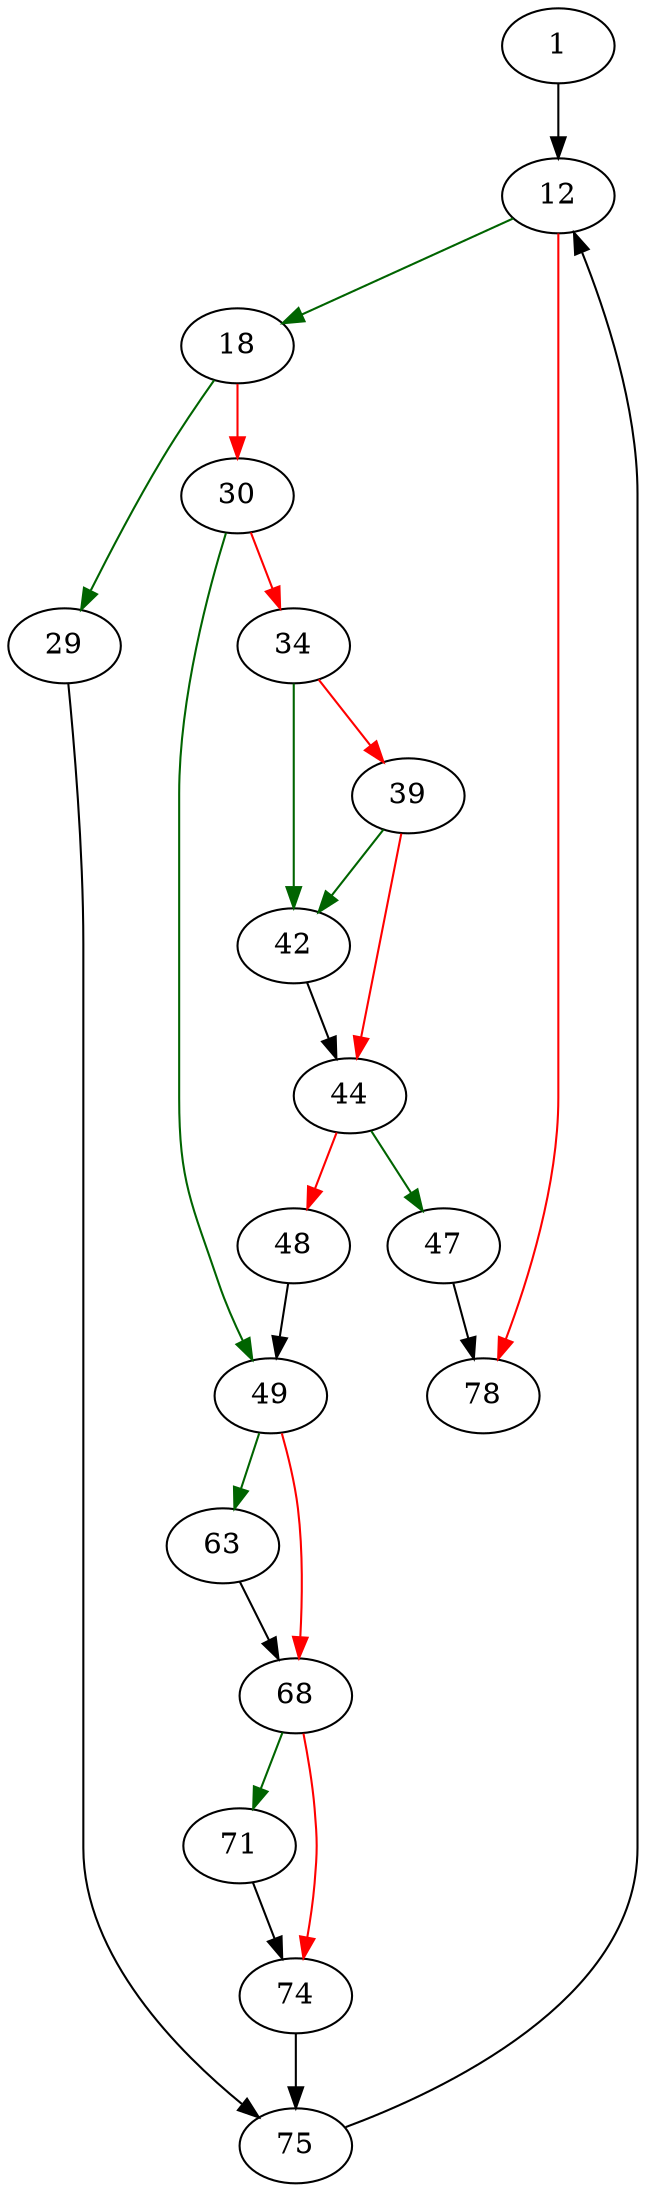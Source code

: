 strict digraph "schemaIsValid" {
	// Node definitions.
	1 [entry=true];
	12;
	18;
	78;
	29;
	30;
	75;
	49;
	34;
	42;
	39;
	44;
	47;
	48;
	63;
	68;
	71;
	74;

	// Edge definitions.
	1 -> 12;
	12 -> 18 [
		color=darkgreen
		cond=true
	];
	12 -> 78 [
		color=red
		cond=false
	];
	18 -> 29 [
		color=darkgreen
		cond=true
	];
	18 -> 30 [
		color=red
		cond=false
	];
	29 -> 75;
	30 -> 49 [
		color=darkgreen
		cond=true
	];
	30 -> 34 [
		color=red
		cond=false
	];
	75 -> 12;
	49 -> 63 [
		color=darkgreen
		cond=true
	];
	49 -> 68 [
		color=red
		cond=false
	];
	34 -> 42 [
		color=darkgreen
		cond=true
	];
	34 -> 39 [
		color=red
		cond=false
	];
	42 -> 44;
	39 -> 42 [
		color=darkgreen
		cond=true
	];
	39 -> 44 [
		color=red
		cond=false
	];
	44 -> 47 [
		color=darkgreen
		cond=true
	];
	44 -> 48 [
		color=red
		cond=false
	];
	47 -> 78;
	48 -> 49;
	63 -> 68;
	68 -> 71 [
		color=darkgreen
		cond=true
	];
	68 -> 74 [
		color=red
		cond=false
	];
	71 -> 74;
	74 -> 75;
}